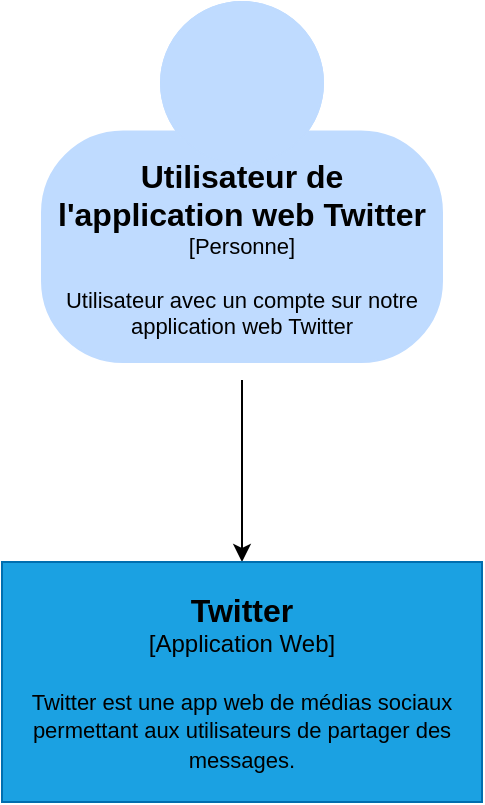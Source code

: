 <mxfile version="23.1.0" type="github" pages="4">
  <diagram name="Context" id="izjktVpvM4s8sL_e7r8T">
    <mxGraphModel dx="1196" dy="674" grid="1" gridSize="10" guides="1" tooltips="1" connect="1" arrows="1" fold="1" page="0" pageScale="1" pageWidth="827" pageHeight="1169" math="0" shadow="0">
      <root>
        <mxCell id="0" />
        <mxCell id="1" parent="0" />
        <object label="" id="boTqifhsY9taiCHySPUr-8">
          <mxCell style="edgeStyle=orthogonalEdgeStyle;rounded=0;orthogonalLoop=1;jettySize=auto;html=1;" edge="1" parent="1" source="boTqifhsY9taiCHySPUr-1" target="boTqifhsY9taiCHySPUr-7">
            <mxGeometry relative="1" as="geometry" />
          </mxCell>
        </object>
        <object placeholders="1" c4Name="Utilisateur de l&#39;application web Twitter" c4Type="Personne" c4Description="Utilisateur avec un compte sur notre application web Twitter" label="&lt;font style=&quot;font-size: 16px&quot;&gt;&lt;b&gt;%c4Name%&lt;/b&gt;&lt;/font&gt;&lt;div&gt;[%c4Type%]&lt;/div&gt;&lt;br&gt;&lt;div&gt;&lt;font style=&quot;font-size: 11px&quot;&gt;&lt;font&gt;%c4Description%&lt;/font&gt;&lt;/font&gt;&lt;/div&gt;" id="boTqifhsY9taiCHySPUr-1">
          <mxCell style="html=1;fontSize=11;dashed=0;whiteSpace=wrap;shape=mxgraph.c4.person2;align=center;metaEdit=1;points=[[0.5,0,0],[1,0.5,0],[1,0.75,0],[0.75,1,0],[0.5,1,0],[0.25,1,0],[0,0.75,0],[0,0.5,0]];resizable=0;strokeColor=#BFDBFF;fillColor=#BFDBFF;fontColor=#000000;perimeterSpacing=9;" vertex="1" parent="1">
            <mxGeometry x="314" y="50" width="200" height="180" as="geometry" />
          </mxCell>
        </object>
        <object placeholders="1" c4Name="Twitter" c4Type="Application Web" c4Description="Twitter est une app web de médias sociaux permettant aux utilisateurs de partager des messages.&#xa;" label="&lt;font style=&quot;font-size: 16px&quot;&gt;&lt;b&gt;%c4Name%&lt;/b&gt;&lt;/font&gt;&lt;div&gt;[%c4Type%]&lt;/div&gt;&lt;br&gt;&lt;div&gt;&lt;font style=&quot;font-size: 11px&quot;&gt;&lt;font&gt;%c4Description%&lt;/font&gt;&lt;/font&gt;&lt;/div&gt;" id="boTqifhsY9taiCHySPUr-7">
          <mxCell style="rounded=1;whiteSpace=wrap;html=1;labelBackgroundColor=none;fillColor=#1ba1e2;fontColor=#000000;align=center;arcSize=0;strokeColor=#006EAF;metaEdit=1;resizable=0;points=[[0.25,0,0],[0.5,0,0],[0.75,0,0],[1,0.25,0],[1,0.5,0],[1,0.75,0],[0.75,1,0],[0.5,1,0],[0.25,1,0],[0,0.75,0],[0,0.5,0],[0,0.25,0]];" vertex="1" parent="1">
            <mxGeometry x="294" y="330" width="240" height="120" as="geometry" />
          </mxCell>
        </object>
      </root>
    </mxGraphModel>
  </diagram>
  <diagram id="uKs7C6UdnOe6ql6r4wOZ" name="Container">
    <mxGraphModel dx="1196" dy="1074" grid="1" gridSize="10" guides="1" tooltips="1" connect="1" arrows="1" fold="1" page="0" pageScale="1" pageWidth="827" pageHeight="1169" math="0" shadow="0">
      <root>
        <mxCell id="0" />
        <mxCell id="1" parent="0" />
        <mxCell id="Tr8ePWzGnwvC_sAPmdNy-2" value="" style="edgeStyle=orthogonalEdgeStyle;rounded=0;orthogonalLoop=1;jettySize=auto;html=1;" edge="1" parent="1" source="UZoqM078N5ydrS7JrdgF-1" target="Tr8ePWzGnwvC_sAPmdNy-1">
          <mxGeometry relative="1" as="geometry" />
        </mxCell>
        <object placeholders="1" c4Name="Utilisateur de l&#39;application web Twitter" c4Type="Personne" c4Description="Utilisateur avec un compte sur notre application web Twitter" label="&lt;font style=&quot;font-size: 16px&quot;&gt;&lt;b&gt;%c4Name%&lt;/b&gt;&lt;/font&gt;&lt;div&gt;[%c4Type%]&lt;/div&gt;&lt;br&gt;&lt;div&gt;&lt;font style=&quot;font-size: 11px&quot;&gt;&lt;font&gt;%c4Description%&lt;/font&gt;&lt;/font&gt;&lt;/div&gt;" id="UZoqM078N5ydrS7JrdgF-1">
          <mxCell style="html=1;fontSize=11;dashed=0;whiteSpace=wrap;shape=mxgraph.c4.person2;align=center;metaEdit=1;points=[[0.5,0,0],[1,0.5,0],[1,0.75,0],[0.75,1,0],[0.5,1,0],[0.25,1,0],[0,0.75,0],[0,0.5,0]];resizable=0;strokeColor=#BFDBFF;fillColor=#BFDBFF;fontColor=#000000;perimeterSpacing=9;" vertex="1" parent="1">
            <mxGeometry x="90" y="-40" width="200" height="180" as="geometry" />
          </mxCell>
        </object>
        <object placeholders="1" c4Name="Twitter" c4Type="Application Web" c4Description="Twitter est une app web de médias sociaux permettant aux utilisateurs de partager des messages.&#xa;" label="&lt;font style=&quot;font-size: 16px&quot;&gt;&lt;b&gt;%c4Name%&lt;/b&gt;&lt;/font&gt;&lt;div&gt;[%c4Type%]&lt;/div&gt;&lt;br&gt;&lt;div&gt;&lt;font style=&quot;font-size: 11px&quot;&gt;&lt;font&gt;%c4Description%&lt;/font&gt;&lt;/font&gt;&lt;/div&gt;" id="Tr8ePWzGnwvC_sAPmdNy-1">
          <mxCell style="rounded=1;whiteSpace=wrap;html=1;labelBackgroundColor=none;fillColor=#1ba1e2;fontColor=#000000;align=center;arcSize=0;strokeColor=#006EAF;metaEdit=1;resizable=0;points=[[0.25,0,0],[0.5,0,0],[0.75,0,0],[1,0.25,0],[1,0.5,0],[1,0.75,0],[0.75,1,0],[0.5,1,0],[0.25,1,0],[0,0.75,0],[0,0.5,0],[0,0.25,0]];" vertex="1" parent="1">
            <mxGeometry x="70" y="230" width="240" height="120" as="geometry" />
          </mxCell>
        </object>
      </root>
    </mxGraphModel>
  </diagram>
  <diagram id="vTO-QlUYSF_rqWNA53jv" name="Component">
    <mxGraphModel dx="1196" dy="674" grid="1" gridSize="10" guides="1" tooltips="1" connect="1" arrows="1" fold="1" page="0" pageScale="1" pageWidth="827" pageHeight="1169" math="0" shadow="0">
      <root>
        <mxCell id="0" />
        <mxCell id="1" parent="0" />
      </root>
    </mxGraphModel>
  </diagram>
  <diagram id="qI7PBzUraa8YAhPfBEal" name="Code">
    <mxGraphModel dx="1196" dy="674" grid="1" gridSize="10" guides="1" tooltips="1" connect="1" arrows="1" fold="1" page="0" pageScale="1" pageWidth="827" pageHeight="1169" math="0" shadow="0">
      <root>
        <mxCell id="0" />
        <mxCell id="1" parent="0" />
      </root>
    </mxGraphModel>
  </diagram>
</mxfile>
